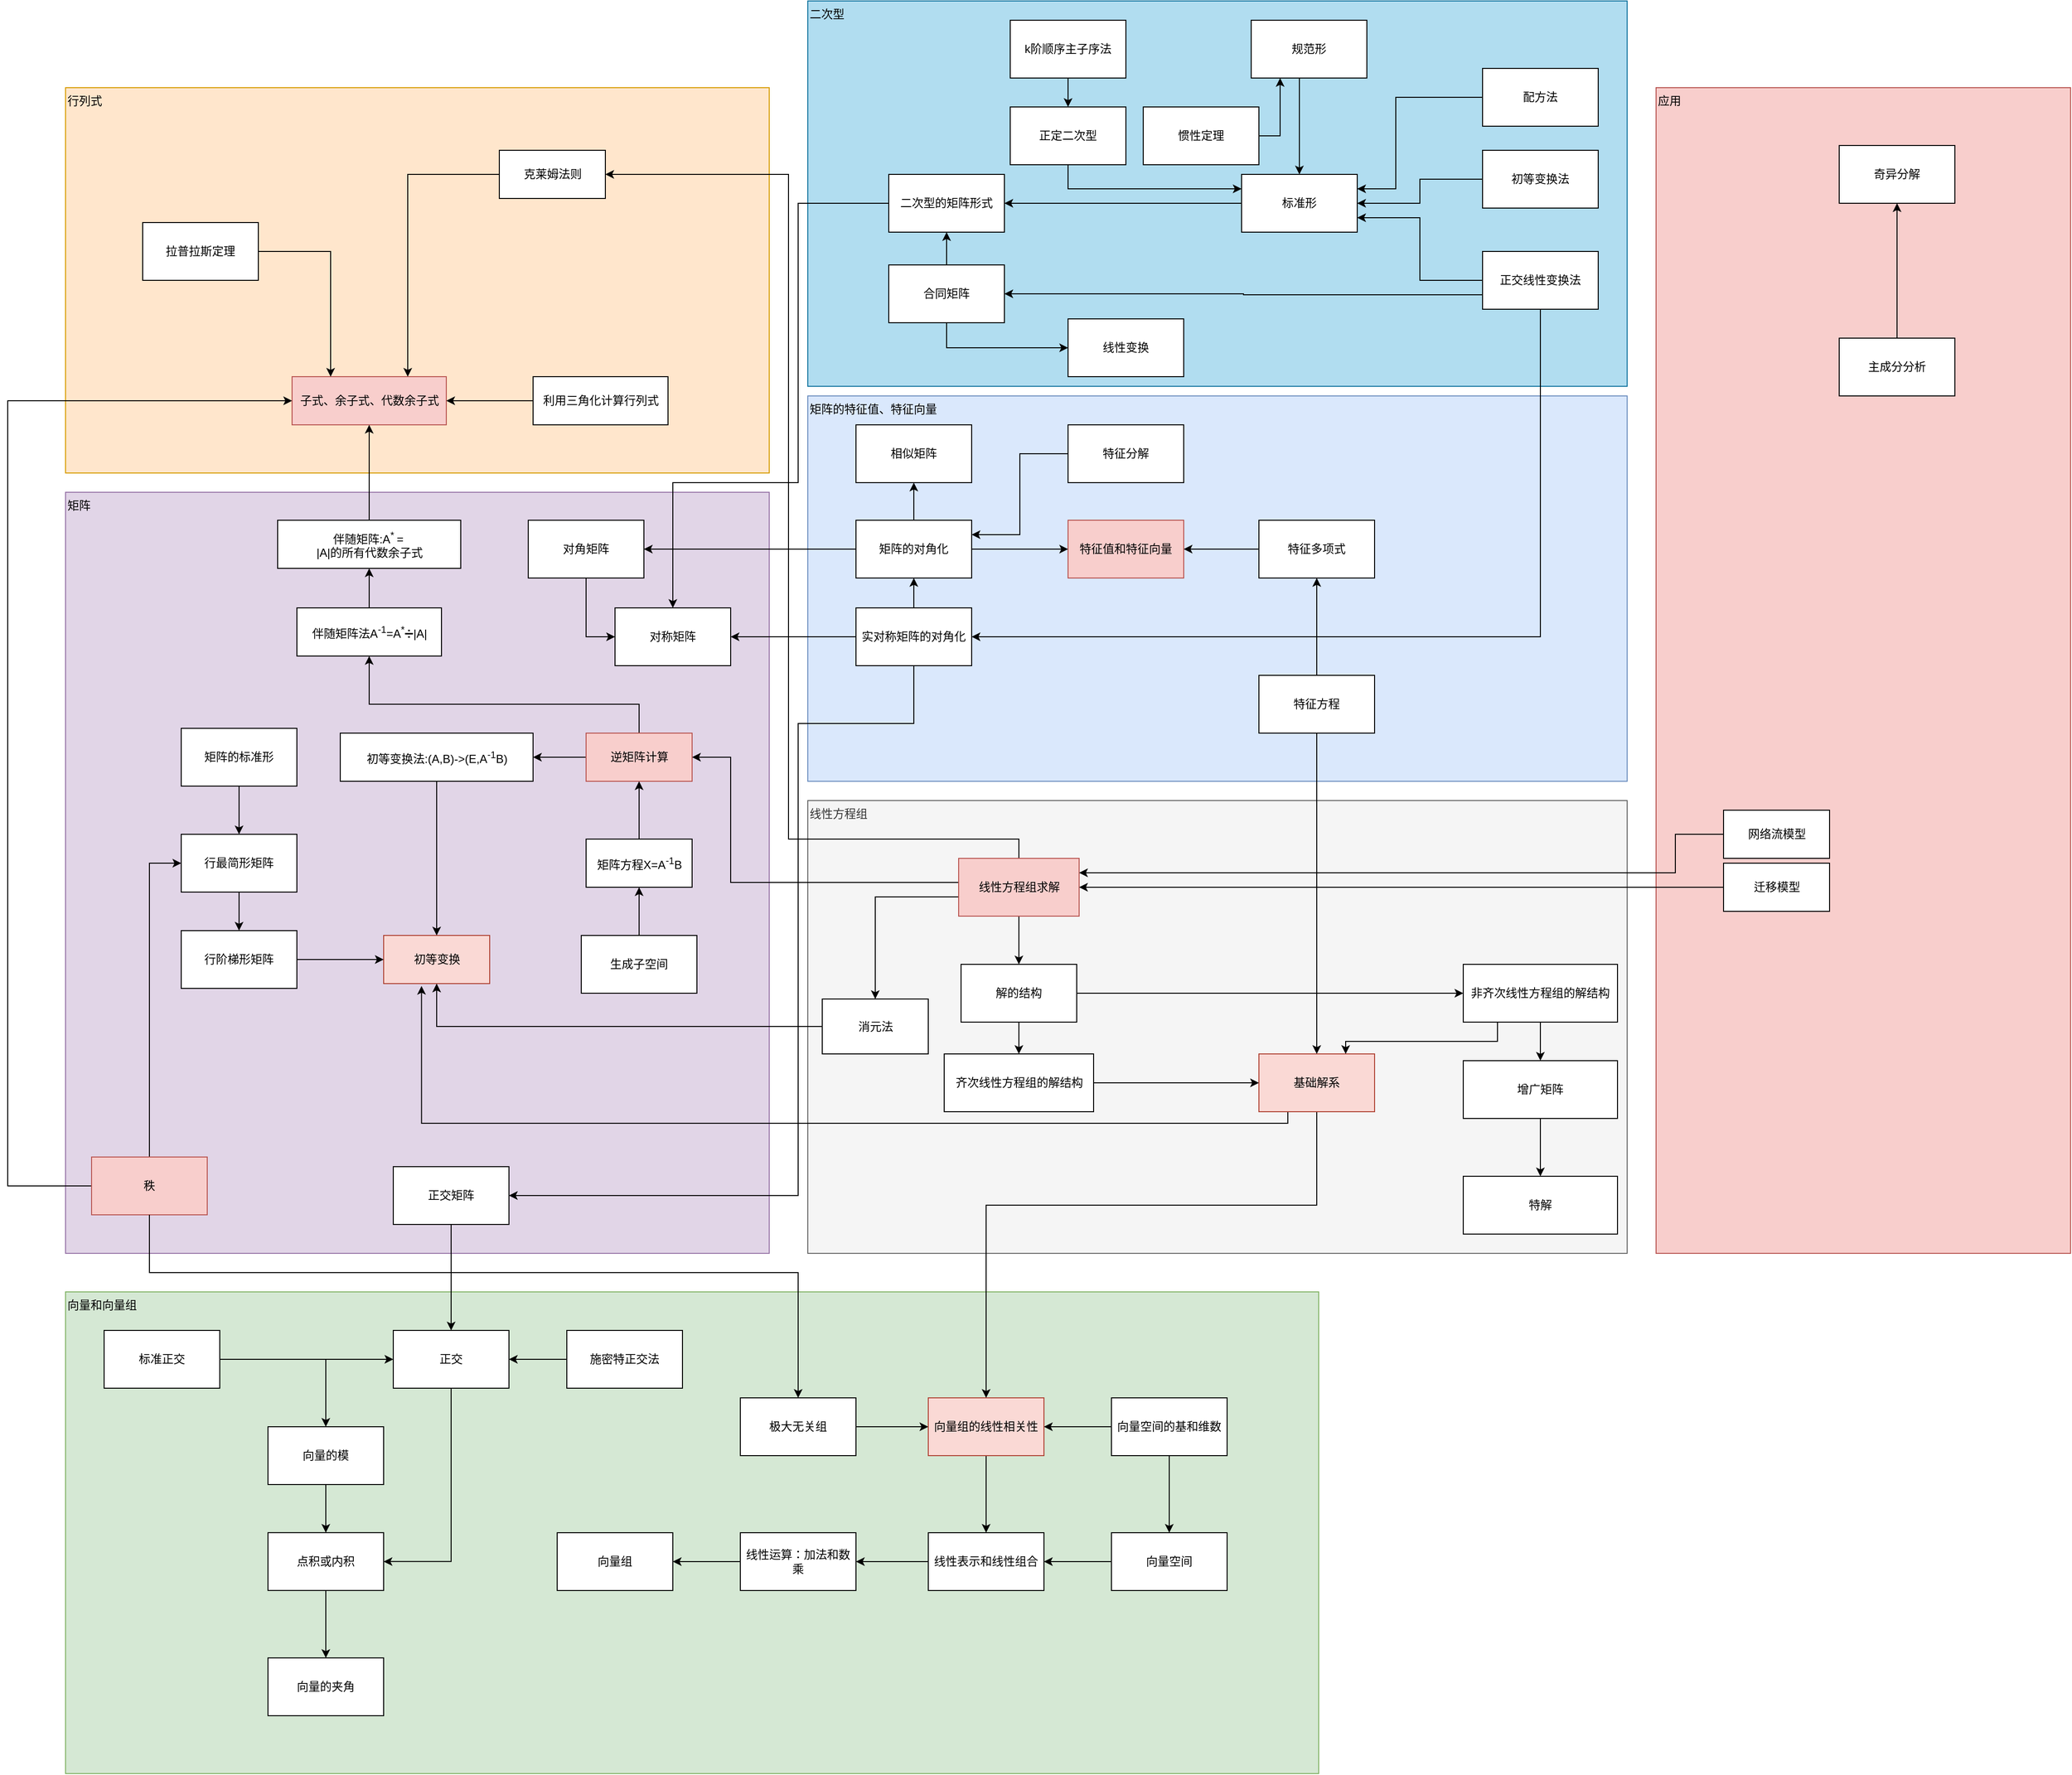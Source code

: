 <mxfile version="21.7.1" type="github">
  <diagram id="LYvnLIcDRPvLys48fhbC" name="Page-1">
    <mxGraphModel dx="1875" dy="563" grid="1" gridSize="10" guides="1" tooltips="1" connect="1" arrows="1" fold="1" page="1" pageScale="1" pageWidth="827" pageHeight="1169" math="0" shadow="0">
      <root>
        <mxCell id="0" />
        <mxCell id="1" parent="0" />
        <mxCell id="4r-EFYu74ZcHJKSVUpbx-32" value="二次型" style="html=1;fillColor=#b1ddf0;strokeColor=#10739e;verticalAlign=top;align=left;" parent="1" vertex="1">
          <mxGeometry x="270" y="20" width="850" height="400" as="geometry" />
        </mxCell>
        <mxCell id="4r-EFYu74ZcHJKSVUpbx-9" value="应用" style="html=1;fillColor=#f8cecc;strokeColor=#b85450;verticalAlign=top;align=left;" parent="1" vertex="1">
          <mxGeometry x="1150" y="110" width="430" height="1210" as="geometry" />
        </mxCell>
        <mxCell id="4r-EFYu74ZcHJKSVUpbx-8" value="矩阵的特征值、特征向量" style="html=1;fillColor=#dae8fc;strokeColor=#6c8ebf;verticalAlign=top;align=left;" parent="1" vertex="1">
          <mxGeometry x="270" y="430" width="850" height="400" as="geometry" />
        </mxCell>
        <mxCell id="mByM-L_YtEdj-Pzh2EhQ-19" value="向量和向量组" style="rounded=0;whiteSpace=wrap;html=1;align=left;fillColor=#d5e8d4;strokeColor=#82b366;verticalAlign=top;" parent="1" vertex="1">
          <mxGeometry x="-500" y="1360" width="1300" height="500" as="geometry" />
        </mxCell>
        <mxCell id="mByM-L_YtEdj-Pzh2EhQ-14" value="线性方程组" style="rounded=0;whiteSpace=wrap;html=1;fillColor=#f5f5f5;strokeColor=#666666;fontColor=#333333;verticalAlign=top;align=left;" parent="1" vertex="1">
          <mxGeometry x="270" y="850" width="850" height="470" as="geometry" />
        </mxCell>
        <mxCell id="5PHVH8C7VnvAZDS9d-Uz-40" value="矩阵" style="html=1;align=left;verticalAlign=top;fillColor=#e1d5e7;strokeColor=#9673a6;" parent="1" vertex="1">
          <mxGeometry x="-500" y="530" width="730" height="790" as="geometry" />
        </mxCell>
        <mxCell id="5PHVH8C7VnvAZDS9d-Uz-39" value="行列式" style="html=1;fillColor=#ffe6cc;strokeColor=#d79b00;verticalAlign=top;align=left;" parent="1" vertex="1">
          <mxGeometry x="-500" y="110" width="730" height="400" as="geometry" />
        </mxCell>
        <mxCell id="5PHVH8C7VnvAZDS9d-Uz-6" value="子式、余子式、代数余子式" style="html=1;fillColor=#f8cecc;strokeColor=#b85450;" parent="1" vertex="1">
          <mxGeometry x="-265" y="410" width="160" height="50" as="geometry" />
        </mxCell>
        <mxCell id="4r-EFYu74ZcHJKSVUpbx-2" style="edgeStyle=orthogonalEdgeStyle;rounded=0;orthogonalLoop=1;jettySize=auto;html=1;entryX=1;entryY=0.5;entryDx=0;entryDy=0;" parent="1" source="5PHVH8C7VnvAZDS9d-Uz-12" target="5PHVH8C7VnvAZDS9d-Uz-6" edge="1">
          <mxGeometry relative="1" as="geometry" />
        </mxCell>
        <mxCell id="5PHVH8C7VnvAZDS9d-Uz-12" value="利用三角化计算行列式" style="html=1;" parent="1" vertex="1">
          <mxGeometry x="-15" y="410" width="140" height="50" as="geometry" />
        </mxCell>
        <mxCell id="5PHVH8C7VnvAZDS9d-Uz-18" style="edgeStyle=orthogonalEdgeStyle;rounded=0;orthogonalLoop=1;jettySize=auto;html=1;entryX=0.75;entryY=0;entryDx=0;entryDy=0;" parent="1" source="5PHVH8C7VnvAZDS9d-Uz-17" target="5PHVH8C7VnvAZDS9d-Uz-6" edge="1">
          <mxGeometry relative="1" as="geometry">
            <Array as="points">
              <mxPoint x="-145" y="200" />
            </Array>
          </mxGeometry>
        </mxCell>
        <mxCell id="5PHVH8C7VnvAZDS9d-Uz-17" value="克莱姆法则" style="html=1;" parent="1" vertex="1">
          <mxGeometry x="-50" y="175" width="110" height="50" as="geometry" />
        </mxCell>
        <mxCell id="5PHVH8C7VnvAZDS9d-Uz-42" style="edgeStyle=orthogonalEdgeStyle;rounded=0;orthogonalLoop=1;jettySize=auto;html=1;entryX=0.5;entryY=1;entryDx=0;entryDy=0;" parent="1" source="5PHVH8C7VnvAZDS9d-Uz-23" target="5PHVH8C7VnvAZDS9d-Uz-41" edge="1">
          <mxGeometry relative="1" as="geometry" />
        </mxCell>
        <mxCell id="5PHVH8C7VnvAZDS9d-Uz-23" value="伴随矩阵法A&lt;sup&gt;-1&lt;/sup&gt;=A&lt;sup&gt;*&lt;/sup&gt;➗|A|" style="html=1;" parent="1" vertex="1">
          <mxGeometry x="-260" y="650" width="150" height="50" as="geometry" />
        </mxCell>
        <mxCell id="Q66xr4aZI0zNeTZ2arCn-2" style="edgeStyle=orthogonalEdgeStyle;rounded=0;orthogonalLoop=1;jettySize=auto;html=1;" parent="1" source="5PHVH8C7VnvAZDS9d-Uz-26" target="5PHVH8C7VnvAZDS9d-Uz-23" edge="1">
          <mxGeometry relative="1" as="geometry">
            <Array as="points">
              <mxPoint x="95" y="750" />
              <mxPoint x="-185" y="750" />
            </Array>
          </mxGeometry>
        </mxCell>
        <mxCell id="xEb-I8jFER7FhfLebQi5-7" style="edgeStyle=orthogonalEdgeStyle;rounded=0;orthogonalLoop=1;jettySize=auto;html=1;entryX=1;entryY=0.5;entryDx=0;entryDy=0;" parent="1" source="5PHVH8C7VnvAZDS9d-Uz-26" target="5PHVH8C7VnvAZDS9d-Uz-48" edge="1">
          <mxGeometry relative="1" as="geometry" />
        </mxCell>
        <mxCell id="5PHVH8C7VnvAZDS9d-Uz-26" value="逆矩阵计算" style="html=1;fillColor=#f8cecc;strokeColor=#b85450;" parent="1" vertex="1">
          <mxGeometry x="40" y="780" width="110" height="50" as="geometry" />
        </mxCell>
        <mxCell id="5PHVH8C7VnvAZDS9d-Uz-32" style="edgeStyle=orthogonalEdgeStyle;rounded=0;orthogonalLoop=1;jettySize=auto;html=1;entryX=0.5;entryY=1;entryDx=0;entryDy=0;" parent="1" source="5PHVH8C7VnvAZDS9d-Uz-31" target="5PHVH8C7VnvAZDS9d-Uz-26" edge="1">
          <mxGeometry relative="1" as="geometry" />
        </mxCell>
        <mxCell id="5PHVH8C7VnvAZDS9d-Uz-31" value="矩阵方程X=A&lt;sup&gt;-1&lt;/sup&gt;B" style="html=1;" parent="1" vertex="1">
          <mxGeometry x="40" y="890" width="110" height="50" as="geometry" />
        </mxCell>
        <mxCell id="5PHVH8C7VnvAZDS9d-Uz-37" style="edgeStyle=orthogonalEdgeStyle;rounded=0;orthogonalLoop=1;jettySize=auto;html=1;entryX=1;entryY=0.5;entryDx=0;entryDy=0;" parent="1" source="5PHVH8C7VnvAZDS9d-Uz-36" target="5PHVH8C7VnvAZDS9d-Uz-17" edge="1">
          <mxGeometry relative="1" as="geometry">
            <Array as="points">
              <mxPoint x="250" y="890" />
              <mxPoint x="250" y="200" />
            </Array>
          </mxGeometry>
        </mxCell>
        <mxCell id="5PHVH8C7VnvAZDS9d-Uz-38" style="edgeStyle=orthogonalEdgeStyle;rounded=0;orthogonalLoop=1;jettySize=auto;html=1;exitX=0;exitY=0.25;exitDx=0;exitDy=0;entryX=1;entryY=0.5;entryDx=0;entryDy=0;" parent="1" source="5PHVH8C7VnvAZDS9d-Uz-36" target="5PHVH8C7VnvAZDS9d-Uz-26" edge="1">
          <mxGeometry relative="1" as="geometry">
            <mxPoint x="335" y="650" as="sourcePoint" />
            <Array as="points">
              <mxPoint x="190" y="935" />
              <mxPoint x="190" y="805" />
            </Array>
          </mxGeometry>
        </mxCell>
        <mxCell id="4r-EFYu74ZcHJKSVUpbx-16" style="edgeStyle=orthogonalEdgeStyle;rounded=0;orthogonalLoop=1;jettySize=auto;html=1;" parent="1" source="5PHVH8C7VnvAZDS9d-Uz-36" target="Q66xr4aZI0zNeTZ2arCn-20" edge="1">
          <mxGeometry relative="1" as="geometry" />
        </mxCell>
        <mxCell id="4r-EFYu74ZcHJKSVUpbx-34" style="edgeStyle=orthogonalEdgeStyle;rounded=0;orthogonalLoop=1;jettySize=auto;html=1;entryX=0.5;entryY=0;entryDx=0;entryDy=0;" parent="1" source="5PHVH8C7VnvAZDS9d-Uz-36" target="v2L_EON9UGw1XS5caEC3-1" edge="1">
          <mxGeometry relative="1" as="geometry">
            <Array as="points">
              <mxPoint x="340" y="950" />
            </Array>
          </mxGeometry>
        </mxCell>
        <mxCell id="5PHVH8C7VnvAZDS9d-Uz-36" value="线性方程组求解" style="html=1;fillColor=#f8cecc;strokeColor=#b85450;" parent="1" vertex="1">
          <mxGeometry x="426.5" y="910" width="125" height="60" as="geometry" />
        </mxCell>
        <mxCell id="5PHVH8C7VnvAZDS9d-Uz-43" style="edgeStyle=orthogonalEdgeStyle;rounded=0;orthogonalLoop=1;jettySize=auto;html=1;" parent="1" source="5PHVH8C7VnvAZDS9d-Uz-41" target="5PHVH8C7VnvAZDS9d-Uz-6" edge="1">
          <mxGeometry relative="1" as="geometry" />
        </mxCell>
        <mxCell id="5PHVH8C7VnvAZDS9d-Uz-41" value="伴随矩阵:A&lt;sup&gt;* &lt;/sup&gt;=&lt;sup&gt;&amp;nbsp;&lt;/sup&gt;&lt;br&gt;|A|的所有代数余子式" style="html=1;align=center;" parent="1" vertex="1">
          <mxGeometry x="-280" y="559" width="190" height="50" as="geometry" />
        </mxCell>
        <mxCell id="5PHVH8C7VnvAZDS9d-Uz-46" value="初等变换" style="html=1;align=center;fillColor=#fad9d5;strokeColor=#ae4132;" parent="1" vertex="1">
          <mxGeometry x="-170" y="990" width="110" height="50" as="geometry" />
        </mxCell>
        <mxCell id="8KO_xlE7mbNVx4oiLtrY-1" style="edgeStyle=orthogonalEdgeStyle;rounded=0;orthogonalLoop=1;jettySize=auto;html=1;entryX=0.5;entryY=0;entryDx=0;entryDy=0;" parent="1" source="5PHVH8C7VnvAZDS9d-Uz-48" target="5PHVH8C7VnvAZDS9d-Uz-46" edge="1">
          <mxGeometry relative="1" as="geometry" />
        </mxCell>
        <mxCell id="5PHVH8C7VnvAZDS9d-Uz-48" value="初等变换法:(A,B)-&amp;gt;(E,A&lt;sup&gt;-1&lt;/sup&gt;B)" style="html=1;align=center;" parent="1" vertex="1">
          <mxGeometry x="-215" y="780" width="200" height="50" as="geometry" />
        </mxCell>
        <mxCell id="mByM-L_YtEdj-Pzh2EhQ-39" style="edgeStyle=orthogonalEdgeStyle;rounded=0;orthogonalLoop=1;jettySize=auto;html=1;entryX=0;entryY=0.5;entryDx=0;entryDy=0;exitX=0;exitY=0.5;exitDx=0;exitDy=0;" parent="1" source="mByM-L_YtEdj-Pzh2EhQ-2" target="5PHVH8C7VnvAZDS9d-Uz-6" edge="1">
          <mxGeometry relative="1" as="geometry">
            <Array as="points">
              <mxPoint x="-560" y="1250" />
              <mxPoint x="-560" y="435" />
            </Array>
            <mxPoint x="-485" y="1255" as="sourcePoint" />
            <mxPoint x="-290" y="440" as="targetPoint" />
          </mxGeometry>
        </mxCell>
        <mxCell id="xEb-I8jFER7FhfLebQi5-5" style="edgeStyle=orthogonalEdgeStyle;rounded=0;orthogonalLoop=1;jettySize=auto;html=1;entryX=0;entryY=0.5;entryDx=0;entryDy=0;exitX=0.5;exitY=0;exitDx=0;exitDy=0;" parent="1" source="mByM-L_YtEdj-Pzh2EhQ-2" target="mByM-L_YtEdj-Pzh2EhQ-12" edge="1">
          <mxGeometry relative="1" as="geometry">
            <Array as="points">
              <mxPoint x="-413" y="915" />
            </Array>
          </mxGeometry>
        </mxCell>
        <mxCell id="mByM-L_YtEdj-Pzh2EhQ-2" value="秩" style="rounded=0;whiteSpace=wrap;html=1;fillColor=#f8cecc;strokeColor=#b85450;" parent="1" vertex="1">
          <mxGeometry x="-473" y="1220" width="120" height="60" as="geometry" />
        </mxCell>
        <mxCell id="mByM-L_YtEdj-Pzh2EhQ-36" style="edgeStyle=orthogonalEdgeStyle;rounded=0;orthogonalLoop=1;jettySize=auto;html=1;entryX=1;entryY=0.5;entryDx=0;entryDy=0;" parent="1" source="mByM-L_YtEdj-Pzh2EhQ-3" target="mByM-L_YtEdj-Pzh2EhQ-30" edge="1">
          <mxGeometry relative="1" as="geometry">
            <Array as="points">
              <mxPoint x="-100" y="1639.94" />
            </Array>
          </mxGeometry>
        </mxCell>
        <mxCell id="mByM-L_YtEdj-Pzh2EhQ-3" value="正交" style="rounded=0;whiteSpace=wrap;html=1;" parent="1" vertex="1">
          <mxGeometry x="-160" y="1400" width="120" height="60" as="geometry" />
        </mxCell>
        <mxCell id="mByM-L_YtEdj-Pzh2EhQ-5" style="edgeStyle=orthogonalEdgeStyle;rounded=0;orthogonalLoop=1;jettySize=auto;html=1;" parent="1" source="mByM-L_YtEdj-Pzh2EhQ-4" target="mByM-L_YtEdj-Pzh2EhQ-3" edge="1">
          <mxGeometry relative="1" as="geometry" />
        </mxCell>
        <mxCell id="4r-EFYu74ZcHJKSVUpbx-5" style="edgeStyle=orthogonalEdgeStyle;rounded=0;orthogonalLoop=1;jettySize=auto;html=1;entryX=0.5;entryY=0;entryDx=0;entryDy=0;" parent="1" source="mByM-L_YtEdj-Pzh2EhQ-4" target="mByM-L_YtEdj-Pzh2EhQ-21" edge="1">
          <mxGeometry relative="1" as="geometry" />
        </mxCell>
        <mxCell id="mByM-L_YtEdj-Pzh2EhQ-4" value="标准正交" style="rounded=0;whiteSpace=wrap;html=1;" parent="1" vertex="1">
          <mxGeometry x="-460" y="1400" width="120" height="60" as="geometry" />
        </mxCell>
        <mxCell id="8KO_xlE7mbNVx4oiLtrY-4" style="edgeStyle=orthogonalEdgeStyle;rounded=0;orthogonalLoop=1;jettySize=auto;html=1;entryX=0;entryY=0.5;entryDx=0;entryDy=0;" parent="1" source="mByM-L_YtEdj-Pzh2EhQ-6" target="5PHVH8C7VnvAZDS9d-Uz-46" edge="1">
          <mxGeometry relative="1" as="geometry" />
        </mxCell>
        <mxCell id="mByM-L_YtEdj-Pzh2EhQ-6" value="行阶梯形矩阵" style="rounded=0;whiteSpace=wrap;html=1;" parent="1" vertex="1">
          <mxGeometry x="-380" y="985" width="120" height="60" as="geometry" />
        </mxCell>
        <mxCell id="8KO_xlE7mbNVx4oiLtrY-3" style="edgeStyle=orthogonalEdgeStyle;rounded=0;orthogonalLoop=1;jettySize=auto;html=1;entryX=0.5;entryY=0;entryDx=0;entryDy=0;" parent="1" source="mByM-L_YtEdj-Pzh2EhQ-12" target="mByM-L_YtEdj-Pzh2EhQ-6" edge="1">
          <mxGeometry relative="1" as="geometry" />
        </mxCell>
        <mxCell id="mByM-L_YtEdj-Pzh2EhQ-12" value="行最简形矩阵" style="rounded=0;whiteSpace=wrap;html=1;" parent="1" vertex="1">
          <mxGeometry x="-380" y="885" width="120" height="60" as="geometry" />
        </mxCell>
        <mxCell id="xEb-I8jFER7FhfLebQi5-8" style="edgeStyle=orthogonalEdgeStyle;rounded=0;orthogonalLoop=1;jettySize=auto;html=1;entryX=1;entryY=0.25;entryDx=0;entryDy=0;" parent="1" source="mByM-L_YtEdj-Pzh2EhQ-17" target="4r-EFYu74ZcHJKSVUpbx-19" edge="1">
          <mxGeometry relative="1" as="geometry" />
        </mxCell>
        <mxCell id="mByM-L_YtEdj-Pzh2EhQ-17" value="特征分解" style="rounded=0;whiteSpace=wrap;html=1;align=center;" parent="1" vertex="1">
          <mxGeometry x="540" y="460" width="120" height="60" as="geometry" />
        </mxCell>
        <mxCell id="mByM-L_YtEdj-Pzh2EhQ-18" value="奇异分解" style="rounded=0;whiteSpace=wrap;html=1;align=center;" parent="1" vertex="1">
          <mxGeometry x="1340" y="170" width="120" height="60" as="geometry" />
        </mxCell>
        <mxCell id="xEb-I8jFER7FhfLebQi5-3" style="edgeStyle=orthogonalEdgeStyle;rounded=0;orthogonalLoop=1;jettySize=auto;html=1;" parent="1" source="mByM-L_YtEdj-Pzh2EhQ-21" target="mByM-L_YtEdj-Pzh2EhQ-30" edge="1">
          <mxGeometry relative="1" as="geometry" />
        </mxCell>
        <mxCell id="mByM-L_YtEdj-Pzh2EhQ-21" value="向量的模" style="rounded=0;whiteSpace=wrap;html=1;align=center;" parent="1" vertex="1">
          <mxGeometry x="-290" y="1500" width="120" height="60" as="geometry" />
        </mxCell>
        <mxCell id="mByM-L_YtEdj-Pzh2EhQ-28" style="edgeStyle=orthogonalEdgeStyle;rounded=0;orthogonalLoop=1;jettySize=auto;html=1;entryX=0.5;entryY=1;entryDx=0;entryDy=0;" parent="1" source="mByM-L_YtEdj-Pzh2EhQ-27" target="mByM-L_YtEdj-Pzh2EhQ-18" edge="1">
          <mxGeometry relative="1" as="geometry" />
        </mxCell>
        <mxCell id="mByM-L_YtEdj-Pzh2EhQ-27" value="主成分分析" style="rounded=0;whiteSpace=wrap;html=1;align=center;" parent="1" vertex="1">
          <mxGeometry x="1340" y="370" width="120" height="60" as="geometry" />
        </mxCell>
        <mxCell id="4r-EFYu74ZcHJKSVUpbx-4" style="edgeStyle=orthogonalEdgeStyle;rounded=0;orthogonalLoop=1;jettySize=auto;html=1;entryX=0.5;entryY=0;entryDx=0;entryDy=0;" parent="1" source="mByM-L_YtEdj-Pzh2EhQ-30" target="Q66xr4aZI0zNeTZ2arCn-28" edge="1">
          <mxGeometry relative="1" as="geometry" />
        </mxCell>
        <mxCell id="mByM-L_YtEdj-Pzh2EhQ-30" value="点积或内积" style="rounded=0;whiteSpace=wrap;html=1;align=center;" parent="1" vertex="1">
          <mxGeometry x="-290" y="1609.94" width="120" height="60" as="geometry" />
        </mxCell>
        <mxCell id="mByM-L_YtEdj-Pzh2EhQ-34" style="edgeStyle=orthogonalEdgeStyle;rounded=0;orthogonalLoop=1;jettySize=auto;html=1;" parent="1" source="mByM-L_YtEdj-Pzh2EhQ-33" target="5PHVH8C7VnvAZDS9d-Uz-31" edge="1">
          <mxGeometry relative="1" as="geometry" />
        </mxCell>
        <mxCell id="mByM-L_YtEdj-Pzh2EhQ-33" value="生成子空间" style="rounded=0;whiteSpace=wrap;html=1;align=center;" parent="1" vertex="1">
          <mxGeometry x="35" y="990" width="120" height="60" as="geometry" />
        </mxCell>
        <mxCell id="mByM-L_YtEdj-Pzh2EhQ-38" style="edgeStyle=orthogonalEdgeStyle;rounded=0;orthogonalLoop=1;jettySize=auto;html=1;" parent="1" source="mByM-L_YtEdj-Pzh2EhQ-37" target="mByM-L_YtEdj-Pzh2EhQ-3" edge="1">
          <mxGeometry relative="1" as="geometry" />
        </mxCell>
        <mxCell id="mByM-L_YtEdj-Pzh2EhQ-37" value="正交矩阵" style="rounded=0;whiteSpace=wrap;html=1;align=center;" parent="1" vertex="1">
          <mxGeometry x="-160" y="1230" width="120" height="60" as="geometry" />
        </mxCell>
        <mxCell id="8KO_xlE7mbNVx4oiLtrY-5" style="edgeStyle=orthogonalEdgeStyle;rounded=0;orthogonalLoop=1;jettySize=auto;html=1;" parent="1" source="mByM-L_YtEdj-Pzh2EhQ-43" target="mByM-L_YtEdj-Pzh2EhQ-12" edge="1">
          <mxGeometry relative="1" as="geometry" />
        </mxCell>
        <mxCell id="mByM-L_YtEdj-Pzh2EhQ-43" value="&lt;span&gt;矩阵的&lt;/span&gt;&lt;span&gt;标准形&lt;/span&gt;" style="rounded=0;whiteSpace=wrap;html=1;align=center;" parent="1" vertex="1">
          <mxGeometry x="-380" y="775" width="120" height="60" as="geometry" />
        </mxCell>
        <mxCell id="v2L_EON9UGw1XS5caEC3-2" style="edgeStyle=orthogonalEdgeStyle;rounded=0;orthogonalLoop=1;jettySize=auto;html=1;" parent="1" source="v2L_EON9UGw1XS5caEC3-1" target="5PHVH8C7VnvAZDS9d-Uz-46" edge="1">
          <mxGeometry relative="1" as="geometry" />
        </mxCell>
        <mxCell id="v2L_EON9UGw1XS5caEC3-1" value="消元法" style="html=1;" parent="1" vertex="1">
          <mxGeometry x="285" y="1056" width="110" height="57" as="geometry" />
        </mxCell>
        <mxCell id="v2L_EON9UGw1XS5caEC3-10" style="edgeStyle=orthogonalEdgeStyle;rounded=0;orthogonalLoop=1;jettySize=auto;html=1;entryX=1;entryY=0.25;entryDx=0;entryDy=0;" parent="1" source="v2L_EON9UGw1XS5caEC3-6" target="5PHVH8C7VnvAZDS9d-Uz-36" edge="1">
          <mxGeometry relative="1" as="geometry">
            <Array as="points">
              <mxPoint x="1170" y="885" />
              <mxPoint x="1170" y="925" />
            </Array>
          </mxGeometry>
        </mxCell>
        <mxCell id="v2L_EON9UGw1XS5caEC3-6" value="网络流模型" style="html=1;" parent="1" vertex="1">
          <mxGeometry x="1220" y="860" width="110" height="50" as="geometry" />
        </mxCell>
        <mxCell id="v2L_EON9UGw1XS5caEC3-8" style="edgeStyle=orthogonalEdgeStyle;rounded=0;orthogonalLoop=1;jettySize=auto;html=1;" parent="1" source="v2L_EON9UGw1XS5caEC3-7" target="5PHVH8C7VnvAZDS9d-Uz-36" edge="1">
          <mxGeometry relative="1" as="geometry">
            <Array as="points">
              <mxPoint x="1215" y="940" />
            </Array>
          </mxGeometry>
        </mxCell>
        <mxCell id="v2L_EON9UGw1XS5caEC3-7" value="迁移模型" style="html=1;" parent="1" vertex="1">
          <mxGeometry x="1220" y="915" width="110" height="50" as="geometry" />
        </mxCell>
        <mxCell id="Q66xr4aZI0zNeTZ2arCn-5" style="edgeStyle=orthogonalEdgeStyle;rounded=0;orthogonalLoop=1;jettySize=auto;html=1;entryX=0.25;entryY=0;entryDx=0;entryDy=0;" parent="1" source="Q66xr4aZI0zNeTZ2arCn-4" target="5PHVH8C7VnvAZDS9d-Uz-6" edge="1">
          <mxGeometry relative="1" as="geometry" />
        </mxCell>
        <mxCell id="Q66xr4aZI0zNeTZ2arCn-4" value="拉普拉斯定理" style="rounded=0;whiteSpace=wrap;html=1;" parent="1" vertex="1">
          <mxGeometry x="-420" y="250" width="120" height="60" as="geometry" />
        </mxCell>
        <mxCell id="Q66xr4aZI0zNeTZ2arCn-7" value="向量组" style="rounded=0;whiteSpace=wrap;html=1;align=center;" parent="1" vertex="1">
          <mxGeometry x="10" y="1610" width="120" height="60" as="geometry" />
        </mxCell>
        <mxCell id="Q66xr4aZI0zNeTZ2arCn-12" style="edgeStyle=orthogonalEdgeStyle;rounded=0;orthogonalLoop=1;jettySize=auto;html=1;entryX=1;entryY=0.5;entryDx=0;entryDy=0;" parent="1" source="Q66xr4aZI0zNeTZ2arCn-11" target="ajbMW7xG6SO7G7sNsmec-1" edge="1">
          <mxGeometry relative="1" as="geometry" />
        </mxCell>
        <mxCell id="Q66xr4aZI0zNeTZ2arCn-11" value="线性表示和线性组合" style="rounded=0;whiteSpace=wrap;html=1;align=center;" parent="1" vertex="1">
          <mxGeometry x="395" y="1610" width="120" height="60" as="geometry" />
        </mxCell>
        <mxCell id="ajbMW7xG6SO7G7sNsmec-3" style="edgeStyle=orthogonalEdgeStyle;rounded=0;orthogonalLoop=1;jettySize=auto;html=1;entryX=0.5;entryY=0;entryDx=0;entryDy=0;" parent="1" source="Q66xr4aZI0zNeTZ2arCn-15" target="Q66xr4aZI0zNeTZ2arCn-11" edge="1">
          <mxGeometry relative="1" as="geometry" />
        </mxCell>
        <mxCell id="Q66xr4aZI0zNeTZ2arCn-15" value="向量组的线性相关性" style="rounded=0;whiteSpace=wrap;html=1;align=center;fillColor=#fad9d5;strokeColor=#ae4132;" parent="1" vertex="1">
          <mxGeometry x="395" y="1470" width="120" height="60" as="geometry" />
        </mxCell>
        <mxCell id="Q66xr4aZI0zNeTZ2arCn-18" style="edgeStyle=orthogonalEdgeStyle;rounded=0;orthogonalLoop=1;jettySize=auto;html=1;" parent="1" source="Q66xr4aZI0zNeTZ2arCn-17" target="Q66xr4aZI0zNeTZ2arCn-15" edge="1">
          <mxGeometry relative="1" as="geometry" />
        </mxCell>
        <mxCell id="Q66xr4aZI0zNeTZ2arCn-19" style="edgeStyle=orthogonalEdgeStyle;rounded=0;orthogonalLoop=1;jettySize=auto;html=1;exitX=0.5;exitY=0;exitDx=0;exitDy=0;endArrow=none;endFill=0;entryX=0.5;entryY=1;entryDx=0;entryDy=0;startArrow=classic;startFill=1;" parent="1" source="Q66xr4aZI0zNeTZ2arCn-17" target="mByM-L_YtEdj-Pzh2EhQ-2" edge="1">
          <mxGeometry relative="1" as="geometry">
            <Array as="points">
              <mxPoint x="260" y="1340" />
              <mxPoint x="-413" y="1340" />
            </Array>
          </mxGeometry>
        </mxCell>
        <mxCell id="Q66xr4aZI0zNeTZ2arCn-17" value="极大无关组" style="rounded=0;whiteSpace=wrap;html=1;align=center;" parent="1" vertex="1">
          <mxGeometry x="200" y="1470" width="120" height="60" as="geometry" />
        </mxCell>
        <mxCell id="4r-EFYu74ZcHJKSVUpbx-65" style="edgeStyle=orthogonalEdgeStyle;rounded=0;orthogonalLoop=1;jettySize=auto;html=1;entryX=0;entryY=0.5;entryDx=0;entryDy=0;exitX=1;exitY=0.5;exitDx=0;exitDy=0;" parent="1" source="Q66xr4aZI0zNeTZ2arCn-20" target="4r-EFYu74ZcHJKSVUpbx-63" edge="1">
          <mxGeometry relative="1" as="geometry" />
        </mxCell>
        <mxCell id="4r-EFYu74ZcHJKSVUpbx-69" style="edgeStyle=orthogonalEdgeStyle;rounded=0;orthogonalLoop=1;jettySize=auto;html=1;entryX=0.5;entryY=0;entryDx=0;entryDy=0;" parent="1" source="Q66xr4aZI0zNeTZ2arCn-20" target="4r-EFYu74ZcHJKSVUpbx-62" edge="1">
          <mxGeometry relative="1" as="geometry" />
        </mxCell>
        <mxCell id="Q66xr4aZI0zNeTZ2arCn-20" value="解的结构" style="rounded=0;whiteSpace=wrap;html=1;align=center;" parent="1" vertex="1">
          <mxGeometry x="429" y="1020" width="120" height="60" as="geometry" />
        </mxCell>
        <mxCell id="ajbMW7xG6SO7G7sNsmec-5" style="edgeStyle=orthogonalEdgeStyle;rounded=0;orthogonalLoop=1;jettySize=auto;html=1;entryX=1;entryY=0.5;entryDx=0;entryDy=0;" parent="1" source="Q66xr4aZI0zNeTZ2arCn-23" target="Q66xr4aZI0zNeTZ2arCn-11" edge="1">
          <mxGeometry relative="1" as="geometry">
            <Array as="points">
              <mxPoint x="540" y="1640" />
              <mxPoint x="540" y="1640" />
            </Array>
          </mxGeometry>
        </mxCell>
        <mxCell id="Q66xr4aZI0zNeTZ2arCn-23" value="向量空间" style="rounded=0;whiteSpace=wrap;html=1;align=center;" parent="1" vertex="1">
          <mxGeometry x="585" y="1610" width="120" height="60" as="geometry" />
        </mxCell>
        <mxCell id="Q66xr4aZI0zNeTZ2arCn-28" value="向量的夹角" style="rounded=0;whiteSpace=wrap;html=1;align=center;" parent="1" vertex="1">
          <mxGeometry x="-290" y="1739.94" width="120" height="60" as="geometry" />
        </mxCell>
        <mxCell id="ajbMW7xG6SO7G7sNsmec-2" style="edgeStyle=orthogonalEdgeStyle;rounded=0;orthogonalLoop=1;jettySize=auto;html=1;entryX=1;entryY=0.5;entryDx=0;entryDy=0;" parent="1" source="ajbMW7xG6SO7G7sNsmec-1" target="Q66xr4aZI0zNeTZ2arCn-7" edge="1">
          <mxGeometry relative="1" as="geometry" />
        </mxCell>
        <mxCell id="ajbMW7xG6SO7G7sNsmec-1" value="线性运算：加法和数乘" style="rounded=0;whiteSpace=wrap;html=1;" parent="1" vertex="1">
          <mxGeometry x="200" y="1610" width="120" height="60" as="geometry" />
        </mxCell>
        <mxCell id="ajbMW7xG6SO7G7sNsmec-7" style="edgeStyle=orthogonalEdgeStyle;rounded=0;orthogonalLoop=1;jettySize=auto;html=1;entryX=0.5;entryY=0;entryDx=0;entryDy=0;" parent="1" source="ajbMW7xG6SO7G7sNsmec-6" target="Q66xr4aZI0zNeTZ2arCn-23" edge="1">
          <mxGeometry relative="1" as="geometry" />
        </mxCell>
        <mxCell id="ajbMW7xG6SO7G7sNsmec-8" style="edgeStyle=orthogonalEdgeStyle;rounded=0;orthogonalLoop=1;jettySize=auto;html=1;entryX=1;entryY=0.5;entryDx=0;entryDy=0;" parent="1" source="ajbMW7xG6SO7G7sNsmec-6" target="Q66xr4aZI0zNeTZ2arCn-15" edge="1">
          <mxGeometry relative="1" as="geometry" />
        </mxCell>
        <mxCell id="ajbMW7xG6SO7G7sNsmec-6" value="向量空间的基和维数" style="rounded=0;whiteSpace=wrap;html=1;" parent="1" vertex="1">
          <mxGeometry x="585" y="1470" width="120" height="60" as="geometry" />
        </mxCell>
        <mxCell id="4r-EFYu74ZcHJKSVUpbx-10" value="特征值和特征向量" style="rounded=0;whiteSpace=wrap;html=1;fillColor=#f8cecc;strokeColor=#b85450;" parent="1" vertex="1">
          <mxGeometry x="540" y="559" width="120" height="60" as="geometry" />
        </mxCell>
        <mxCell id="4r-EFYu74ZcHJKSVUpbx-14" value="" style="edgeStyle=orthogonalEdgeStyle;rounded=0;orthogonalLoop=1;jettySize=auto;html=1;entryX=0.357;entryY=1.049;entryDx=0;entryDy=0;entryPerimeter=0;exitX=0.25;exitY=1;exitDx=0;exitDy=0;" parent="1" source="4r-EFYu74ZcHJKSVUpbx-12" target="5PHVH8C7VnvAZDS9d-Uz-46" edge="1">
          <mxGeometry relative="1" as="geometry">
            <mxPoint x="550" y="1253" as="targetPoint" />
            <Array as="points">
              <mxPoint x="768" y="1185" />
              <mxPoint x="-131" y="1185" />
            </Array>
          </mxGeometry>
        </mxCell>
        <mxCell id="4r-EFYu74ZcHJKSVUpbx-73" style="edgeStyle=orthogonalEdgeStyle;rounded=0;orthogonalLoop=1;jettySize=auto;html=1;entryX=0.5;entryY=0;entryDx=0;entryDy=0;" parent="1" source="4r-EFYu74ZcHJKSVUpbx-12" target="Q66xr4aZI0zNeTZ2arCn-15" edge="1">
          <mxGeometry relative="1" as="geometry">
            <Array as="points">
              <mxPoint x="798" y="1270" />
              <mxPoint x="455" y="1270" />
            </Array>
          </mxGeometry>
        </mxCell>
        <mxCell id="4r-EFYu74ZcHJKSVUpbx-12" value="基础解系" style="rounded=0;whiteSpace=wrap;html=1;fillColor=#fad9d5;strokeColor=#ae4132;" parent="1" vertex="1">
          <mxGeometry x="738" y="1113" width="120" height="60" as="geometry" />
        </mxCell>
        <mxCell id="4r-EFYu74ZcHJKSVUpbx-18" value="相似矩阵" style="rounded=0;whiteSpace=wrap;html=1;" parent="1" vertex="1">
          <mxGeometry x="320" y="460" width="120" height="60" as="geometry" />
        </mxCell>
        <mxCell id="4r-EFYu74ZcHJKSVUpbx-20" style="edgeStyle=orthogonalEdgeStyle;rounded=0;orthogonalLoop=1;jettySize=auto;html=1;entryX=0.5;entryY=1;entryDx=0;entryDy=0;" parent="1" source="4r-EFYu74ZcHJKSVUpbx-19" target="4r-EFYu74ZcHJKSVUpbx-18" edge="1">
          <mxGeometry relative="1" as="geometry" />
        </mxCell>
        <mxCell id="4r-EFYu74ZcHJKSVUpbx-26" style="edgeStyle=orthogonalEdgeStyle;rounded=0;orthogonalLoop=1;jettySize=auto;html=1;entryX=1;entryY=0.5;entryDx=0;entryDy=0;" parent="1" source="4r-EFYu74ZcHJKSVUpbx-19" target="4r-EFYu74ZcHJKSVUpbx-21" edge="1">
          <mxGeometry relative="1" as="geometry" />
        </mxCell>
        <mxCell id="4r-EFYu74ZcHJKSVUpbx-27" style="edgeStyle=orthogonalEdgeStyle;rounded=0;orthogonalLoop=1;jettySize=auto;html=1;" parent="1" source="4r-EFYu74ZcHJKSVUpbx-19" target="4r-EFYu74ZcHJKSVUpbx-10" edge="1">
          <mxGeometry relative="1" as="geometry" />
        </mxCell>
        <mxCell id="4r-EFYu74ZcHJKSVUpbx-19" value="矩阵的对角化" style="rounded=0;whiteSpace=wrap;html=1;" parent="1" vertex="1">
          <mxGeometry x="320" y="559" width="120" height="60" as="geometry" />
        </mxCell>
        <mxCell id="4r-EFYu74ZcHJKSVUpbx-23" style="edgeStyle=orthogonalEdgeStyle;rounded=0;orthogonalLoop=1;jettySize=auto;html=1;entryX=0;entryY=0.5;entryDx=0;entryDy=0;" parent="1" source="4r-EFYu74ZcHJKSVUpbx-21" target="4r-EFYu74ZcHJKSVUpbx-22" edge="1">
          <mxGeometry relative="1" as="geometry" />
        </mxCell>
        <mxCell id="4r-EFYu74ZcHJKSVUpbx-21" value="对角矩阵" style="rounded=0;whiteSpace=wrap;html=1;" parent="1" vertex="1">
          <mxGeometry x="-20" y="559" width="120" height="60" as="geometry" />
        </mxCell>
        <mxCell id="4r-EFYu74ZcHJKSVUpbx-22" value="对称矩阵" style="rounded=0;whiteSpace=wrap;html=1;" parent="1" vertex="1">
          <mxGeometry x="70" y="650" width="120" height="60" as="geometry" />
        </mxCell>
        <mxCell id="4r-EFYu74ZcHJKSVUpbx-29" style="edgeStyle=orthogonalEdgeStyle;rounded=0;orthogonalLoop=1;jettySize=auto;html=1;entryX=0.5;entryY=1;entryDx=0;entryDy=0;" parent="1" source="4r-EFYu74ZcHJKSVUpbx-28" target="4r-EFYu74ZcHJKSVUpbx-19" edge="1">
          <mxGeometry relative="1" as="geometry" />
        </mxCell>
        <mxCell id="4r-EFYu74ZcHJKSVUpbx-30" style="edgeStyle=orthogonalEdgeStyle;rounded=0;orthogonalLoop=1;jettySize=auto;html=1;entryX=1;entryY=0.5;entryDx=0;entryDy=0;exitX=0;exitY=0.5;exitDx=0;exitDy=0;" parent="1" source="4r-EFYu74ZcHJKSVUpbx-28" target="4r-EFYu74ZcHJKSVUpbx-22" edge="1">
          <mxGeometry relative="1" as="geometry">
            <Array as="points">
              <mxPoint x="300" y="680" />
              <mxPoint x="300" y="680" />
            </Array>
          </mxGeometry>
        </mxCell>
        <mxCell id="4r-EFYu74ZcHJKSVUpbx-31" style="edgeStyle=orthogonalEdgeStyle;rounded=0;orthogonalLoop=1;jettySize=auto;html=1;entryX=1;entryY=0.5;entryDx=0;entryDy=0;" parent="1" source="4r-EFYu74ZcHJKSVUpbx-28" target="mByM-L_YtEdj-Pzh2EhQ-37" edge="1">
          <mxGeometry relative="1" as="geometry">
            <Array as="points">
              <mxPoint x="380" y="770" />
              <mxPoint x="260" y="770" />
              <mxPoint x="260" y="1260" />
            </Array>
          </mxGeometry>
        </mxCell>
        <mxCell id="4r-EFYu74ZcHJKSVUpbx-28" value="实对称矩阵的对角化" style="rounded=0;whiteSpace=wrap;html=1;" parent="1" vertex="1">
          <mxGeometry x="320" y="650" width="120" height="60" as="geometry" />
        </mxCell>
        <mxCell id="079bAoi-0RX77cz1BNGW-2" style="edgeStyle=orthogonalEdgeStyle;rounded=0;orthogonalLoop=1;jettySize=auto;html=1;" parent="1" source="4r-EFYu74ZcHJKSVUpbx-35" target="4r-EFYu74ZcHJKSVUpbx-36" edge="1">
          <mxGeometry relative="1" as="geometry">
            <Array as="points">
              <mxPoint x="414" y="380" />
            </Array>
          </mxGeometry>
        </mxCell>
        <mxCell id="079bAoi-0RX77cz1BNGW-6" style="edgeStyle=orthogonalEdgeStyle;rounded=0;orthogonalLoop=1;jettySize=auto;html=1;" parent="1" source="4r-EFYu74ZcHJKSVUpbx-35" target="4r-EFYu74ZcHJKSVUpbx-38" edge="1">
          <mxGeometry relative="1" as="geometry" />
        </mxCell>
        <mxCell id="4r-EFYu74ZcHJKSVUpbx-35" value="合同矩阵" style="rounded=0;whiteSpace=wrap;html=1;" parent="1" vertex="1">
          <mxGeometry x="354" y="294" width="120" height="60" as="geometry" />
        </mxCell>
        <mxCell id="4r-EFYu74ZcHJKSVUpbx-36" value="线性变换" style="whiteSpace=wrap;html=1;rounded=0;" parent="1" vertex="1">
          <mxGeometry x="540" y="350" width="120" height="60" as="geometry" />
        </mxCell>
        <mxCell id="4r-EFYu74ZcHJKSVUpbx-54" style="edgeStyle=orthogonalEdgeStyle;rounded=0;orthogonalLoop=1;jettySize=auto;html=1;entryX=0.5;entryY=0;entryDx=0;entryDy=0;" parent="1" source="4r-EFYu74ZcHJKSVUpbx-38" target="4r-EFYu74ZcHJKSVUpbx-22" edge="1">
          <mxGeometry relative="1" as="geometry">
            <Array as="points">
              <mxPoint x="260" y="230" />
              <mxPoint x="260" y="520" />
              <mxPoint x="130" y="520" />
            </Array>
          </mxGeometry>
        </mxCell>
        <mxCell id="4r-EFYu74ZcHJKSVUpbx-38" value="二次型的矩阵形式" style="rounded=0;whiteSpace=wrap;html=1;" parent="1" vertex="1">
          <mxGeometry x="354" y="200" width="120" height="60" as="geometry" />
        </mxCell>
        <mxCell id="4r-EFYu74ZcHJKSVUpbx-44" style="edgeStyle=orthogonalEdgeStyle;rounded=0;orthogonalLoop=1;jettySize=auto;html=1;entryX=1;entryY=0.5;entryDx=0;entryDy=0;" parent="1" source="4r-EFYu74ZcHJKSVUpbx-41" target="4r-EFYu74ZcHJKSVUpbx-38" edge="1">
          <mxGeometry relative="1" as="geometry" />
        </mxCell>
        <mxCell id="4r-EFYu74ZcHJKSVUpbx-41" value="标准形" style="rounded=0;whiteSpace=wrap;html=1;" parent="1" vertex="1">
          <mxGeometry x="720" y="200" width="120" height="60" as="geometry" />
        </mxCell>
        <mxCell id="4r-EFYu74ZcHJKSVUpbx-43" style="edgeStyle=orthogonalEdgeStyle;rounded=0;orthogonalLoop=1;jettySize=auto;html=1;entryX=0.5;entryY=0;entryDx=0;entryDy=0;" parent="1" source="4r-EFYu74ZcHJKSVUpbx-42" target="4r-EFYu74ZcHJKSVUpbx-41" edge="1">
          <mxGeometry relative="1" as="geometry">
            <Array as="points">
              <mxPoint x="780" y="180" />
              <mxPoint x="780" y="180" />
            </Array>
          </mxGeometry>
        </mxCell>
        <mxCell id="4r-EFYu74ZcHJKSVUpbx-42" value="规范形" style="rounded=0;whiteSpace=wrap;html=1;" parent="1" vertex="1">
          <mxGeometry x="730" y="40" width="120" height="60" as="geometry" />
        </mxCell>
        <mxCell id="079bAoi-0RX77cz1BNGW-4" style="edgeStyle=orthogonalEdgeStyle;rounded=0;orthogonalLoop=1;jettySize=auto;html=1;entryX=0.25;entryY=1;entryDx=0;entryDy=0;exitX=1;exitY=0.5;exitDx=0;exitDy=0;" parent="1" source="4r-EFYu74ZcHJKSVUpbx-45" edge="1">
          <mxGeometry relative="1" as="geometry">
            <mxPoint x="738" y="160" as="sourcePoint" />
            <mxPoint x="760" y="100" as="targetPoint" />
            <Array as="points">
              <mxPoint x="760" y="160" />
            </Array>
          </mxGeometry>
        </mxCell>
        <mxCell id="4r-EFYu74ZcHJKSVUpbx-45" value="惯性定理" style="rounded=0;whiteSpace=wrap;html=1;" parent="1" vertex="1">
          <mxGeometry x="618" y="130" width="120" height="60" as="geometry" />
        </mxCell>
        <mxCell id="4r-EFYu74ZcHJKSVUpbx-50" style="edgeStyle=orthogonalEdgeStyle;rounded=0;orthogonalLoop=1;jettySize=auto;html=1;entryX=1;entryY=0.75;entryDx=0;entryDy=0;" parent="1" source="4r-EFYu74ZcHJKSVUpbx-47" target="4r-EFYu74ZcHJKSVUpbx-41" edge="1">
          <mxGeometry relative="1" as="geometry" />
        </mxCell>
        <mxCell id="079bAoi-0RX77cz1BNGW-5" style="edgeStyle=orthogonalEdgeStyle;rounded=0;orthogonalLoop=1;jettySize=auto;html=1;entryX=1;entryY=0.5;entryDx=0;entryDy=0;exitX=0;exitY=0.75;exitDx=0;exitDy=0;" parent="1" source="4r-EFYu74ZcHJKSVUpbx-47" target="4r-EFYu74ZcHJKSVUpbx-35" edge="1">
          <mxGeometry relative="1" as="geometry" />
        </mxCell>
        <mxCell id="079bAoi-0RX77cz1BNGW-11" style="edgeStyle=orthogonalEdgeStyle;rounded=0;orthogonalLoop=1;jettySize=auto;html=1;entryX=1;entryY=0.5;entryDx=0;entryDy=0;" parent="1" source="4r-EFYu74ZcHJKSVUpbx-47" target="4r-EFYu74ZcHJKSVUpbx-28" edge="1">
          <mxGeometry relative="1" as="geometry">
            <Array as="points">
              <mxPoint x="1030" y="680" />
            </Array>
          </mxGeometry>
        </mxCell>
        <mxCell id="4r-EFYu74ZcHJKSVUpbx-47" value="正交线性变换法" style="rounded=0;whiteSpace=wrap;html=1;" parent="1" vertex="1">
          <mxGeometry x="970" y="280" width="120" height="60" as="geometry" />
        </mxCell>
        <mxCell id="4r-EFYu74ZcHJKSVUpbx-51" style="edgeStyle=orthogonalEdgeStyle;rounded=0;orthogonalLoop=1;jettySize=auto;html=1;entryX=1;entryY=0.25;entryDx=0;entryDy=0;" parent="1" source="4r-EFYu74ZcHJKSVUpbx-48" target="4r-EFYu74ZcHJKSVUpbx-41" edge="1">
          <mxGeometry relative="1" as="geometry">
            <Array as="points">
              <mxPoint x="880" y="120" />
              <mxPoint x="880" y="215" />
            </Array>
          </mxGeometry>
        </mxCell>
        <mxCell id="4r-EFYu74ZcHJKSVUpbx-48" value="配方法" style="rounded=0;whiteSpace=wrap;html=1;" parent="1" vertex="1">
          <mxGeometry x="970" y="90" width="120" height="60" as="geometry" />
        </mxCell>
        <mxCell id="4r-EFYu74ZcHJKSVUpbx-52" style="edgeStyle=orthogonalEdgeStyle;rounded=0;orthogonalLoop=1;jettySize=auto;html=1;entryX=1;entryY=0.5;entryDx=0;entryDy=0;" parent="1" source="4r-EFYu74ZcHJKSVUpbx-49" target="4r-EFYu74ZcHJKSVUpbx-41" edge="1">
          <mxGeometry relative="1" as="geometry" />
        </mxCell>
        <mxCell id="4r-EFYu74ZcHJKSVUpbx-49" value="初等变换法" style="rounded=0;whiteSpace=wrap;html=1;" parent="1" vertex="1">
          <mxGeometry x="970" y="175" width="120" height="60" as="geometry" />
        </mxCell>
        <mxCell id="4r-EFYu74ZcHJKSVUpbx-56" style="edgeStyle=orthogonalEdgeStyle;rounded=0;orthogonalLoop=1;jettySize=auto;html=1;entryX=0;entryY=0.25;entryDx=0;entryDy=0;" parent="1" source="4r-EFYu74ZcHJKSVUpbx-55" target="4r-EFYu74ZcHJKSVUpbx-41" edge="1">
          <mxGeometry relative="1" as="geometry">
            <Array as="points">
              <mxPoint x="540" y="215" />
            </Array>
          </mxGeometry>
        </mxCell>
        <mxCell id="4r-EFYu74ZcHJKSVUpbx-55" value="正定二次型" style="rounded=0;whiteSpace=wrap;html=1;" parent="1" vertex="1">
          <mxGeometry x="480" y="130" width="120" height="60" as="geometry" />
        </mxCell>
        <mxCell id="4r-EFYu74ZcHJKSVUpbx-60" style="edgeStyle=orthogonalEdgeStyle;rounded=0;orthogonalLoop=1;jettySize=auto;html=1;" parent="1" source="4r-EFYu74ZcHJKSVUpbx-57" target="4r-EFYu74ZcHJKSVUpbx-10" edge="1">
          <mxGeometry relative="1" as="geometry" />
        </mxCell>
        <mxCell id="4r-EFYu74ZcHJKSVUpbx-57" value="特征多项式" style="rounded=0;whiteSpace=wrap;html=1;" parent="1" vertex="1">
          <mxGeometry x="738" y="559" width="120" height="60" as="geometry" />
        </mxCell>
        <mxCell id="4r-EFYu74ZcHJKSVUpbx-59" style="edgeStyle=orthogonalEdgeStyle;rounded=0;orthogonalLoop=1;jettySize=auto;html=1;entryX=0.5;entryY=1;entryDx=0;entryDy=0;exitX=0.5;exitY=0;exitDx=0;exitDy=0;" parent="1" source="4r-EFYu74ZcHJKSVUpbx-58" target="4r-EFYu74ZcHJKSVUpbx-57" edge="1">
          <mxGeometry relative="1" as="geometry">
            <mxPoint x="668" y="589" as="targetPoint" />
            <mxPoint x="798" y="679" as="sourcePoint" />
          </mxGeometry>
        </mxCell>
        <mxCell id="4r-EFYu74ZcHJKSVUpbx-70" style="edgeStyle=orthogonalEdgeStyle;rounded=0;orthogonalLoop=1;jettySize=auto;html=1;entryX=0.5;entryY=0;entryDx=0;entryDy=0;" parent="1" source="4r-EFYu74ZcHJKSVUpbx-58" target="4r-EFYu74ZcHJKSVUpbx-12" edge="1">
          <mxGeometry relative="1" as="geometry" />
        </mxCell>
        <mxCell id="4r-EFYu74ZcHJKSVUpbx-58" value="特征方程" style="rounded=0;whiteSpace=wrap;html=1;" parent="1" vertex="1">
          <mxGeometry x="738" y="720" width="120" height="60" as="geometry" />
        </mxCell>
        <mxCell id="4r-EFYu74ZcHJKSVUpbx-72" style="edgeStyle=orthogonalEdgeStyle;rounded=0;orthogonalLoop=1;jettySize=auto;html=1;entryX=0;entryY=0.5;entryDx=0;entryDy=0;" parent="1" source="4r-EFYu74ZcHJKSVUpbx-62" target="4r-EFYu74ZcHJKSVUpbx-12" edge="1">
          <mxGeometry relative="1" as="geometry" />
        </mxCell>
        <mxCell id="4r-EFYu74ZcHJKSVUpbx-62" value="齐次线性方程组的解结构" style="rounded=0;whiteSpace=wrap;html=1;" parent="1" vertex="1">
          <mxGeometry x="411.5" y="1113" width="155" height="60" as="geometry" />
        </mxCell>
        <mxCell id="4r-EFYu74ZcHJKSVUpbx-75" value="" style="edgeStyle=orthogonalEdgeStyle;rounded=0;orthogonalLoop=1;jettySize=auto;html=1;" parent="1" source="4r-EFYu74ZcHJKSVUpbx-63" target="4r-EFYu74ZcHJKSVUpbx-74" edge="1">
          <mxGeometry relative="1" as="geometry" />
        </mxCell>
        <mxCell id="8KO_xlE7mbNVx4oiLtrY-6" style="edgeStyle=orthogonalEdgeStyle;rounded=0;orthogonalLoop=1;jettySize=auto;html=1;entryX=0.75;entryY=0;entryDx=0;entryDy=0;exitX=0.222;exitY=0.966;exitDx=0;exitDy=0;exitPerimeter=0;" parent="1" source="4r-EFYu74ZcHJKSVUpbx-63" target="4r-EFYu74ZcHJKSVUpbx-12" edge="1">
          <mxGeometry relative="1" as="geometry">
            <Array as="points">
              <mxPoint x="985" y="1100" />
              <mxPoint x="828" y="1100" />
            </Array>
          </mxGeometry>
        </mxCell>
        <mxCell id="4r-EFYu74ZcHJKSVUpbx-63" value="非齐次线性方程组的解结构" style="rounded=0;whiteSpace=wrap;html=1;" parent="1" vertex="1">
          <mxGeometry x="950" y="1020" width="160" height="60" as="geometry" />
        </mxCell>
        <mxCell id="4r-EFYu74ZcHJKSVUpbx-77" value="" style="edgeStyle=orthogonalEdgeStyle;rounded=0;orthogonalLoop=1;jettySize=auto;html=1;" parent="1" source="4r-EFYu74ZcHJKSVUpbx-74" target="4r-EFYu74ZcHJKSVUpbx-76" edge="1">
          <mxGeometry relative="1" as="geometry" />
        </mxCell>
        <mxCell id="4r-EFYu74ZcHJKSVUpbx-74" value="增广矩阵" style="rounded=0;whiteSpace=wrap;html=1;" parent="1" vertex="1">
          <mxGeometry x="950" y="1120" width="160" height="60" as="geometry" />
        </mxCell>
        <mxCell id="4r-EFYu74ZcHJKSVUpbx-76" value="特解" style="rounded=0;whiteSpace=wrap;html=1;" parent="1" vertex="1">
          <mxGeometry x="950" y="1240" width="160" height="60" as="geometry" />
        </mxCell>
        <mxCell id="079bAoi-0RX77cz1BNGW-8" style="edgeStyle=orthogonalEdgeStyle;rounded=0;orthogonalLoop=1;jettySize=auto;html=1;entryX=0.5;entryY=0;entryDx=0;entryDy=0;" parent="1" source="079bAoi-0RX77cz1BNGW-7" target="4r-EFYu74ZcHJKSVUpbx-55" edge="1">
          <mxGeometry relative="1" as="geometry" />
        </mxCell>
        <mxCell id="079bAoi-0RX77cz1BNGW-7" value="k阶顺序主子序法" style="rounded=0;whiteSpace=wrap;html=1;" parent="1" vertex="1">
          <mxGeometry x="480" y="40" width="120" height="60" as="geometry" />
        </mxCell>
        <mxCell id="xEb-I8jFER7FhfLebQi5-4" style="edgeStyle=orthogonalEdgeStyle;rounded=0;orthogonalLoop=1;jettySize=auto;html=1;" parent="1" source="079bAoi-0RX77cz1BNGW-9" target="mByM-L_YtEdj-Pzh2EhQ-3" edge="1">
          <mxGeometry relative="1" as="geometry" />
        </mxCell>
        <mxCell id="079bAoi-0RX77cz1BNGW-9" value="施密特正交法" style="rounded=0;whiteSpace=wrap;html=1;" parent="1" vertex="1">
          <mxGeometry x="20" y="1400" width="120" height="60" as="geometry" />
        </mxCell>
      </root>
    </mxGraphModel>
  </diagram>
</mxfile>
